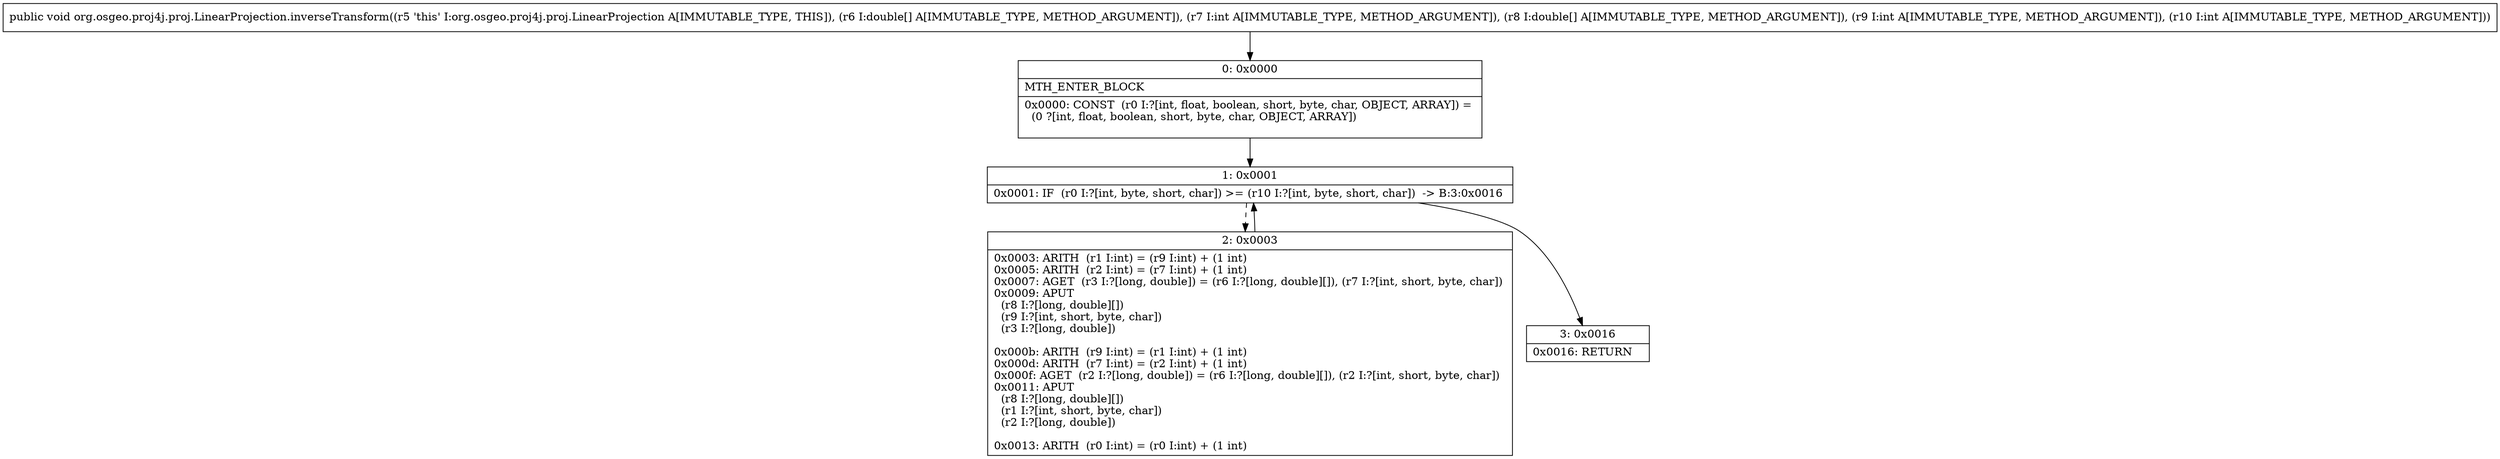 digraph "CFG fororg.osgeo.proj4j.proj.LinearProjection.inverseTransform([DI[DII)V" {
Node_0 [shape=record,label="{0\:\ 0x0000|MTH_ENTER_BLOCK\l|0x0000: CONST  (r0 I:?[int, float, boolean, short, byte, char, OBJECT, ARRAY]) = \l  (0 ?[int, float, boolean, short, byte, char, OBJECT, ARRAY])\l \l}"];
Node_1 [shape=record,label="{1\:\ 0x0001|0x0001: IF  (r0 I:?[int, byte, short, char]) \>= (r10 I:?[int, byte, short, char])  \-\> B:3:0x0016 \l}"];
Node_2 [shape=record,label="{2\:\ 0x0003|0x0003: ARITH  (r1 I:int) = (r9 I:int) + (1 int) \l0x0005: ARITH  (r2 I:int) = (r7 I:int) + (1 int) \l0x0007: AGET  (r3 I:?[long, double]) = (r6 I:?[long, double][]), (r7 I:?[int, short, byte, char]) \l0x0009: APUT  \l  (r8 I:?[long, double][])\l  (r9 I:?[int, short, byte, char])\l  (r3 I:?[long, double])\l \l0x000b: ARITH  (r9 I:int) = (r1 I:int) + (1 int) \l0x000d: ARITH  (r7 I:int) = (r2 I:int) + (1 int) \l0x000f: AGET  (r2 I:?[long, double]) = (r6 I:?[long, double][]), (r2 I:?[int, short, byte, char]) \l0x0011: APUT  \l  (r8 I:?[long, double][])\l  (r1 I:?[int, short, byte, char])\l  (r2 I:?[long, double])\l \l0x0013: ARITH  (r0 I:int) = (r0 I:int) + (1 int) \l}"];
Node_3 [shape=record,label="{3\:\ 0x0016|0x0016: RETURN   \l}"];
MethodNode[shape=record,label="{public void org.osgeo.proj4j.proj.LinearProjection.inverseTransform((r5 'this' I:org.osgeo.proj4j.proj.LinearProjection A[IMMUTABLE_TYPE, THIS]), (r6 I:double[] A[IMMUTABLE_TYPE, METHOD_ARGUMENT]), (r7 I:int A[IMMUTABLE_TYPE, METHOD_ARGUMENT]), (r8 I:double[] A[IMMUTABLE_TYPE, METHOD_ARGUMENT]), (r9 I:int A[IMMUTABLE_TYPE, METHOD_ARGUMENT]), (r10 I:int A[IMMUTABLE_TYPE, METHOD_ARGUMENT])) }"];
MethodNode -> Node_0;
Node_0 -> Node_1;
Node_1 -> Node_2[style=dashed];
Node_1 -> Node_3;
Node_2 -> Node_1;
}

